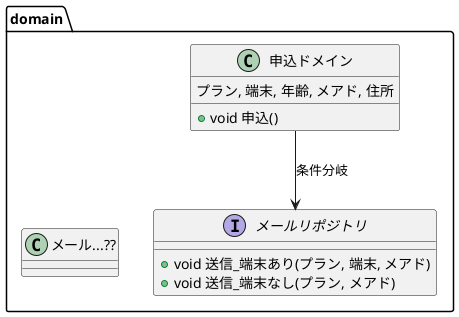 @startuml

package domain {
class 申込ドメイン {
  プラン, 端末, 年齢, メアド, 住所
  + void 申込()
}

interface メールリポジトリ {
  + void 送信_端末あり(プラン, 端末, メアド)
  + void 送信_端末なし(プラン, メアド)
}

申込ドメイン --> メールリポジトリ : 条件分岐

class "メール...??" as メール
メールリポジトリ -[hidden]l-> メール
}

@enduml